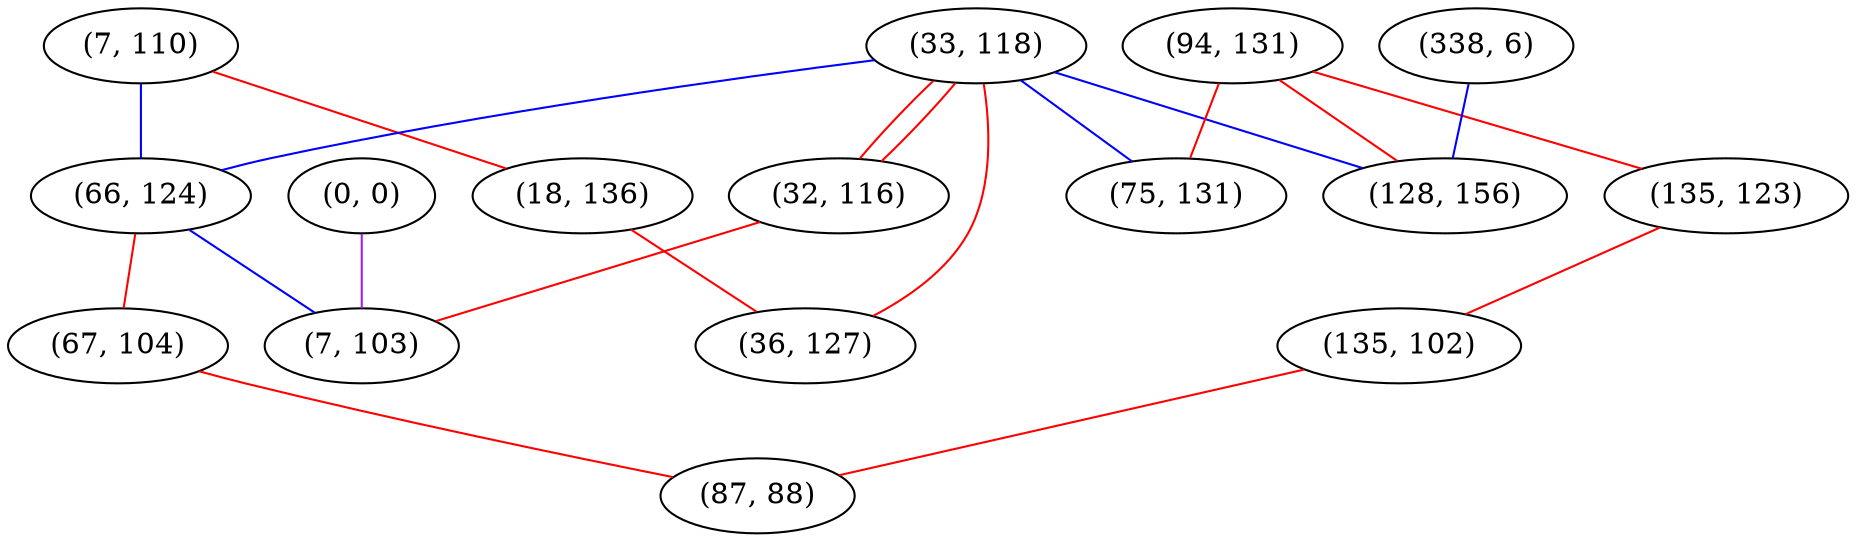 graph "" {
"(7, 110)";
"(0, 0)";
"(33, 118)";
"(66, 124)";
"(32, 116)";
"(94, 131)";
"(135, 123)";
"(135, 102)";
"(7, 103)";
"(75, 131)";
"(67, 104)";
"(338, 6)";
"(18, 136)";
"(36, 127)";
"(87, 88)";
"(128, 156)";
"(7, 110)" -- "(18, 136)"  [color=red, key=0, weight=1];
"(7, 110)" -- "(66, 124)"  [color=blue, key=0, weight=3];
"(0, 0)" -- "(7, 103)"  [color=purple, key=0, weight=4];
"(33, 118)" -- "(75, 131)"  [color=blue, key=0, weight=3];
"(33, 118)" -- "(36, 127)"  [color=red, key=0, weight=1];
"(33, 118)" -- "(128, 156)"  [color=blue, key=0, weight=3];
"(33, 118)" -- "(66, 124)"  [color=blue, key=0, weight=3];
"(33, 118)" -- "(32, 116)"  [color=red, key=0, weight=1];
"(33, 118)" -- "(32, 116)"  [color=red, key=1, weight=1];
"(66, 124)" -- "(67, 104)"  [color=red, key=0, weight=1];
"(66, 124)" -- "(7, 103)"  [color=blue, key=0, weight=3];
"(32, 116)" -- "(7, 103)"  [color=red, key=0, weight=1];
"(94, 131)" -- "(135, 123)"  [color=red, key=0, weight=1];
"(94, 131)" -- "(75, 131)"  [color=red, key=0, weight=1];
"(94, 131)" -- "(128, 156)"  [color=red, key=0, weight=1];
"(135, 123)" -- "(135, 102)"  [color=red, key=0, weight=1];
"(135, 102)" -- "(87, 88)"  [color=red, key=0, weight=1];
"(67, 104)" -- "(87, 88)"  [color=red, key=0, weight=1];
"(338, 6)" -- "(128, 156)"  [color=blue, key=0, weight=3];
"(18, 136)" -- "(36, 127)"  [color=red, key=0, weight=1];
}
